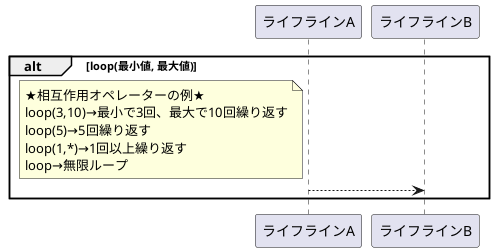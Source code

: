 @startuml
alt loop(最小値, 最大値)
note left ライフラインA: ★相互作用オペレーターの例★\nloop(3,10)→最小で3回、最大で10回繰り返す\nloop(5)→5回繰り返す\nloop(1,*)→1回以上繰り返す\nloop→無限ループ
  ライフラインA --> ライフラインB 
end

@enduml